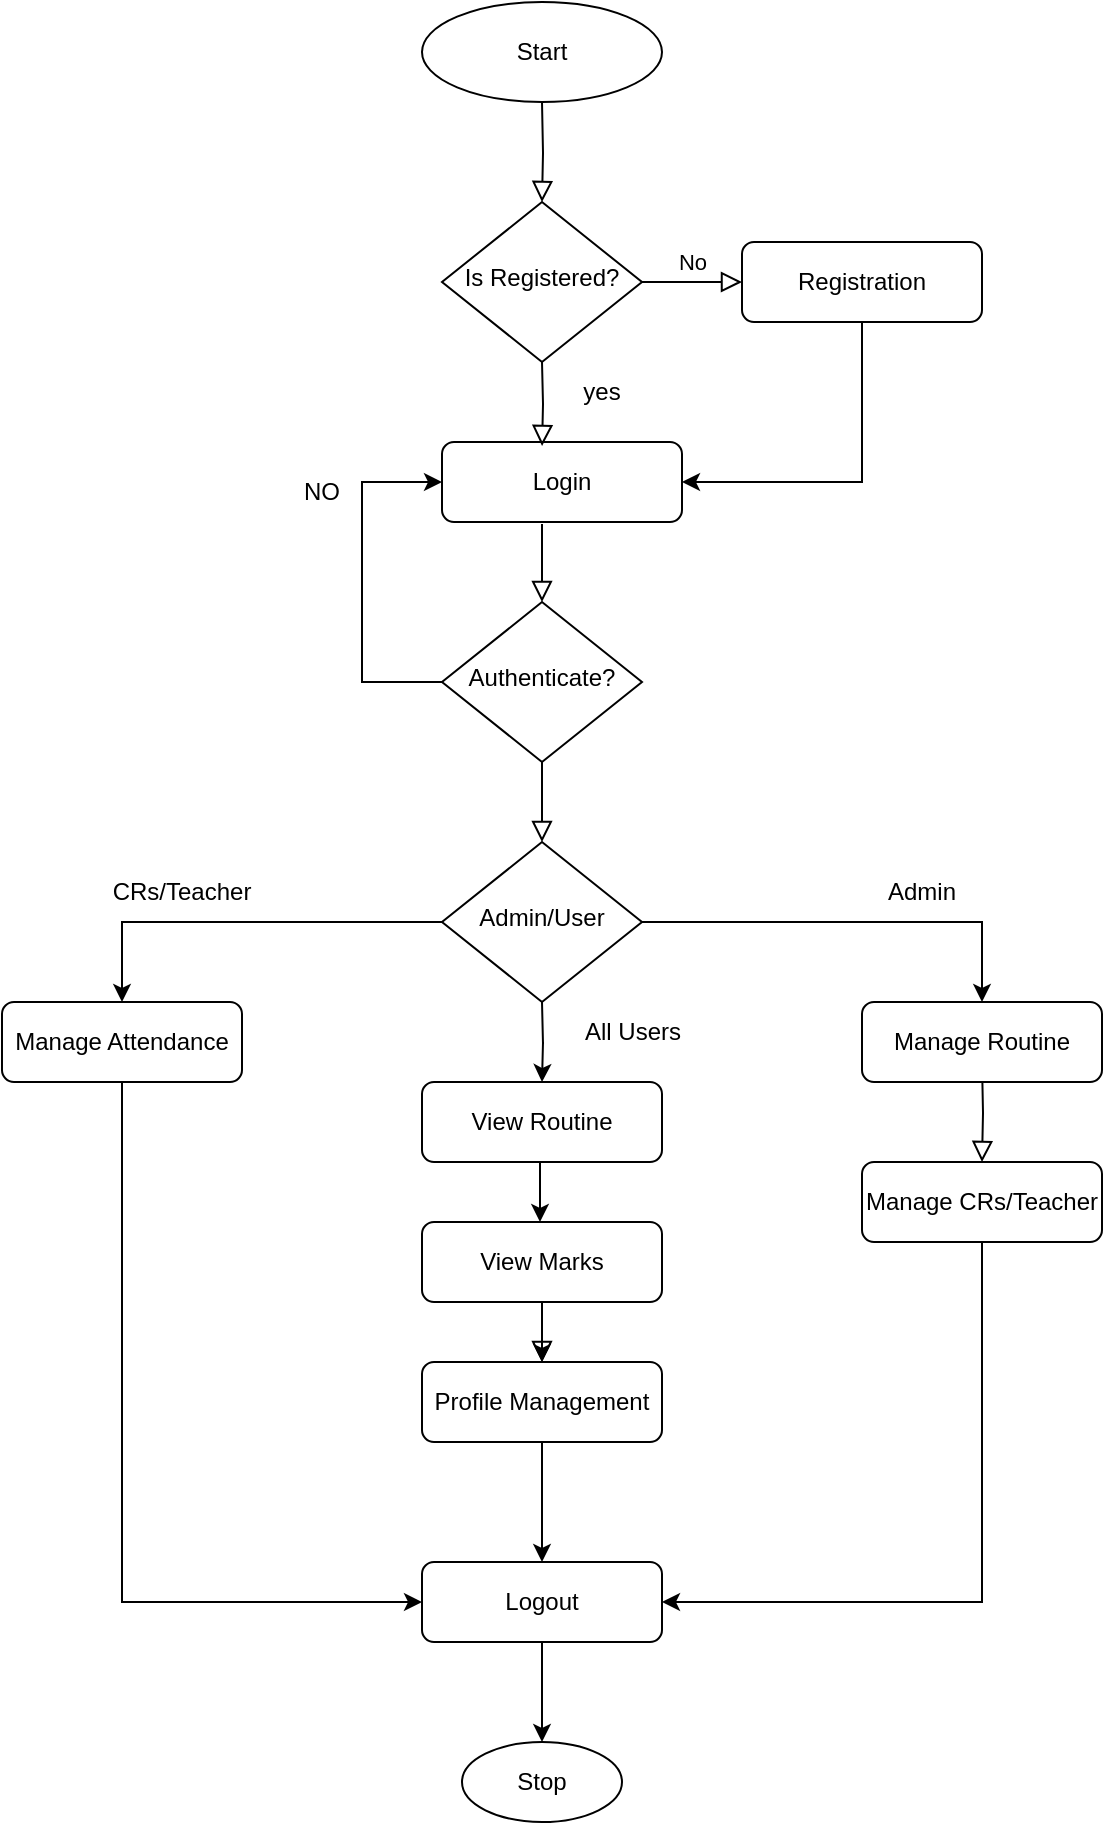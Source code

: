 <mxfile version="24.7.1" type="device">
  <diagram id="C5RBs43oDa-KdzZeNtuy" name="Page-1">
    <mxGraphModel dx="765" dy="377" grid="1" gridSize="10" guides="1" tooltips="1" connect="1" arrows="1" fold="1" page="1" pageScale="1" pageWidth="827" pageHeight="1169" math="0" shadow="0">
      <root>
        <mxCell id="WIyWlLk6GJQsqaUBKTNV-0" />
        <mxCell id="WIyWlLk6GJQsqaUBKTNV-1" parent="WIyWlLk6GJQsqaUBKTNV-0" />
        <mxCell id="mVO_HHIlJPxlFNwOMhH1-0" value="" style="rounded=0;html=1;jettySize=auto;orthogonalLoop=1;fontSize=11;endArrow=block;endFill=0;endSize=8;strokeWidth=1;shadow=0;labelBackgroundColor=none;edgeStyle=orthogonalEdgeStyle;strokeColor=#000000;" parent="WIyWlLk6GJQsqaUBKTNV-1" target="mVO_HHIlJPxlFNwOMhH1-4" edge="1">
          <mxGeometry relative="1" as="geometry">
            <mxPoint x="420" y="280" as="sourcePoint" />
          </mxGeometry>
        </mxCell>
        <mxCell id="mVO_HHIlJPxlFNwOMhH1-3" value="No" style="edgeStyle=orthogonalEdgeStyle;rounded=0;html=1;jettySize=auto;orthogonalLoop=1;fontSize=11;endArrow=block;endFill=0;endSize=8;strokeWidth=1;shadow=0;labelBackgroundColor=none;strokeColor=#000000;" parent="WIyWlLk6GJQsqaUBKTNV-1" source="mVO_HHIlJPxlFNwOMhH1-4" target="mVO_HHIlJPxlFNwOMhH1-5" edge="1">
          <mxGeometry y="10" relative="1" as="geometry">
            <mxPoint as="offset" />
          </mxGeometry>
        </mxCell>
        <mxCell id="mVO_HHIlJPxlFNwOMhH1-4" value="Is Registered?" style="rhombus;whiteSpace=wrap;html=1;shadow=0;fontFamily=Helvetica;fontSize=12;align=center;strokeWidth=1;spacing=6;spacingTop=-4;strokeColor=#000000;" parent="WIyWlLk6GJQsqaUBKTNV-1" vertex="1">
          <mxGeometry x="370" y="330" width="100" height="80" as="geometry" />
        </mxCell>
        <mxCell id="mVO_HHIlJPxlFNwOMhH1-24" style="edgeStyle=orthogonalEdgeStyle;rounded=0;orthogonalLoop=1;jettySize=auto;html=1;exitX=0.5;exitY=1;exitDx=0;exitDy=0;entryX=1;entryY=0.5;entryDx=0;entryDy=0;strokeColor=#000000;" parent="WIyWlLk6GJQsqaUBKTNV-1" source="mVO_HHIlJPxlFNwOMhH1-5" target="mVO_HHIlJPxlFNwOMhH1-18" edge="1">
          <mxGeometry relative="1" as="geometry" />
        </mxCell>
        <mxCell id="mVO_HHIlJPxlFNwOMhH1-5" value="Registration" style="rounded=1;whiteSpace=wrap;html=1;fontSize=12;glass=0;strokeWidth=1;shadow=0;strokeColor=#000000;" parent="WIyWlLk6GJQsqaUBKTNV-1" vertex="1">
          <mxGeometry x="520" y="350" width="120" height="40" as="geometry" />
        </mxCell>
        <mxCell id="mVO_HHIlJPxlFNwOMhH1-6" value="" style="rounded=0;html=1;jettySize=auto;orthogonalLoop=1;fontSize=11;endArrow=block;endFill=0;endSize=8;strokeWidth=1;shadow=0;labelBackgroundColor=none;edgeStyle=orthogonalEdgeStyle;strokeColor=#000000;" parent="WIyWlLk6GJQsqaUBKTNV-1" source="mVO_HHIlJPxlFNwOMhH1-8" edge="1">
          <mxGeometry x="0.333" y="20" relative="1" as="geometry">
            <mxPoint as="offset" />
            <mxPoint x="420" y="650" as="targetPoint" />
          </mxGeometry>
        </mxCell>
        <mxCell id="mVO_HHIlJPxlFNwOMhH1-7" value="" style="edgeStyle=orthogonalEdgeStyle;rounded=0;html=1;jettySize=auto;orthogonalLoop=1;fontSize=11;endArrow=block;endFill=0;endSize=8;strokeWidth=1;shadow=0;labelBackgroundColor=none;strokeColor=#000000;" parent="WIyWlLk6GJQsqaUBKTNV-1" edge="1">
          <mxGeometry y="10" relative="1" as="geometry">
            <mxPoint as="offset" />
            <mxPoint x="420" y="860" as="sourcePoint" />
            <mxPoint x="420" y="910" as="targetPoint" />
          </mxGeometry>
        </mxCell>
        <mxCell id="mVO_HHIlJPxlFNwOMhH1-26" value="" style="edgeStyle=orthogonalEdgeStyle;rounded=0;orthogonalLoop=1;jettySize=auto;html=1;exitX=0;exitY=0.5;exitDx=0;exitDy=0;entryX=0;entryY=0.5;entryDx=0;entryDy=0;strokeColor=#000000;" parent="WIyWlLk6GJQsqaUBKTNV-1" source="mVO_HHIlJPxlFNwOMhH1-8" target="mVO_HHIlJPxlFNwOMhH1-18" edge="1">
          <mxGeometry relative="1" as="geometry">
            <Array as="points">
              <mxPoint x="330" y="570" />
              <mxPoint x="330" y="470" />
            </Array>
          </mxGeometry>
        </mxCell>
        <mxCell id="mVO_HHIlJPxlFNwOMhH1-8" value="Authenticate?" style="rhombus;whiteSpace=wrap;html=1;shadow=0;fontFamily=Helvetica;fontSize=12;align=center;strokeWidth=1;spacing=6;spacingTop=-4;strokeColor=#000000;" parent="WIyWlLk6GJQsqaUBKTNV-1" vertex="1">
          <mxGeometry x="370" y="530" width="100" height="80" as="geometry" />
        </mxCell>
        <mxCell id="0SzW6WiHXWzyU22Vvs7M-0" value="" style="edgeStyle=orthogonalEdgeStyle;rounded=0;orthogonalLoop=1;jettySize=auto;html=1;" edge="1" parent="WIyWlLk6GJQsqaUBKTNV-1">
          <mxGeometry relative="1" as="geometry">
            <mxPoint x="420" y="730" as="sourcePoint" />
            <mxPoint x="420" y="770" as="targetPoint" />
          </mxGeometry>
        </mxCell>
        <mxCell id="mVO_HHIlJPxlFNwOMhH1-9" value="Manage Attendance" style="rounded=1;whiteSpace=wrap;html=1;fontSize=12;glass=0;strokeWidth=1;shadow=0;strokeColor=#000000;" parent="WIyWlLk6GJQsqaUBKTNV-1" vertex="1">
          <mxGeometry x="150" y="730" width="120" height="40" as="geometry" />
        </mxCell>
        <mxCell id="mVO_HHIlJPxlFNwOMhH1-41" style="edgeStyle=orthogonalEdgeStyle;shape=connector;rounded=0;orthogonalLoop=1;jettySize=auto;html=1;exitX=0.5;exitY=1;exitDx=0;exitDy=0;entryX=0.5;entryY=0;entryDx=0;entryDy=0;labelBackgroundColor=default;strokeColor=#000000;fontFamily=Helvetica;fontSize=11;fontColor=default;endArrow=classic;" parent="WIyWlLk6GJQsqaUBKTNV-1" edge="1">
          <mxGeometry relative="1" as="geometry">
            <mxPoint x="419" y="810" as="sourcePoint" />
            <mxPoint x="419" y="840" as="targetPoint" />
          </mxGeometry>
        </mxCell>
        <mxCell id="mVO_HHIlJPxlFNwOMhH1-11" value="Start" style="ellipse;whiteSpace=wrap;html=1;strokeColor=#000000;" parent="WIyWlLk6GJQsqaUBKTNV-1" vertex="1">
          <mxGeometry x="360" y="230" width="120" height="50" as="geometry" />
        </mxCell>
        <mxCell id="mVO_HHIlJPxlFNwOMhH1-18" value="Login" style="rounded=1;whiteSpace=wrap;html=1;strokeColor=#000000;" parent="WIyWlLk6GJQsqaUBKTNV-1" vertex="1">
          <mxGeometry x="370" y="450" width="120" height="40" as="geometry" />
        </mxCell>
        <mxCell id="mVO_HHIlJPxlFNwOMhH1-19" value="" style="rounded=0;html=1;jettySize=auto;orthogonalLoop=1;fontSize=11;endArrow=block;endFill=0;endSize=8;strokeWidth=1;shadow=0;labelBackgroundColor=none;edgeStyle=orthogonalEdgeStyle;strokeColor=#000000;entryX=0.417;entryY=0.05;entryDx=0;entryDy=0;entryPerimeter=0;" parent="WIyWlLk6GJQsqaUBKTNV-1" target="mVO_HHIlJPxlFNwOMhH1-18" edge="1">
          <mxGeometry relative="1" as="geometry">
            <mxPoint x="420" y="410" as="sourcePoint" />
            <mxPoint x="419.5" y="440" as="targetPoint" />
            <Array as="points" />
          </mxGeometry>
        </mxCell>
        <mxCell id="mVO_HHIlJPxlFNwOMhH1-20" value="" style="rounded=0;html=1;jettySize=auto;orthogonalLoop=1;fontSize=11;endArrow=block;endFill=0;endSize=8;strokeWidth=1;shadow=0;labelBackgroundColor=none;edgeStyle=orthogonalEdgeStyle;strokeColor=#000000;entryX=0.5;entryY=0;entryDx=0;entryDy=0;" parent="WIyWlLk6GJQsqaUBKTNV-1" target="mVO_HHIlJPxlFNwOMhH1-8" edge="1">
          <mxGeometry relative="1" as="geometry">
            <mxPoint x="420" y="491" as="sourcePoint" />
            <mxPoint x="419.5" y="521" as="targetPoint" />
          </mxGeometry>
        </mxCell>
        <mxCell id="mVO_HHIlJPxlFNwOMhH1-31" style="edgeStyle=orthogonalEdgeStyle;rounded=0;orthogonalLoop=1;jettySize=auto;html=1;exitX=0;exitY=0.5;exitDx=0;exitDy=0;entryX=0.5;entryY=0;entryDx=0;entryDy=0;strokeColor=#000000;" parent="WIyWlLk6GJQsqaUBKTNV-1" source="mVO_HHIlJPxlFNwOMhH1-29" target="mVO_HHIlJPxlFNwOMhH1-9" edge="1">
          <mxGeometry relative="1" as="geometry">
            <mxPoint x="260" y="690" as="sourcePoint" />
          </mxGeometry>
        </mxCell>
        <mxCell id="mVO_HHIlJPxlFNwOMhH1-38" style="edgeStyle=orthogonalEdgeStyle;shape=connector;rounded=0;orthogonalLoop=1;jettySize=auto;html=1;exitX=1;exitY=0.5;exitDx=0;exitDy=0;entryX=0.5;entryY=0;entryDx=0;entryDy=0;labelBackgroundColor=default;strokeColor=#000000;fontFamily=Helvetica;fontSize=11;fontColor=default;endArrow=classic;" parent="WIyWlLk6GJQsqaUBKTNV-1" source="mVO_HHIlJPxlFNwOMhH1-29" target="mVO_HHIlJPxlFNwOMhH1-35" edge="1">
          <mxGeometry relative="1" as="geometry" />
        </mxCell>
        <mxCell id="mVO_HHIlJPxlFNwOMhH1-29" value="Admin/User" style="rhombus;whiteSpace=wrap;html=1;shadow=0;fontFamily=Helvetica;fontSize=12;align=center;strokeWidth=1;spacing=6;spacingTop=-4;strokeColor=#000000;" parent="WIyWlLk6GJQsqaUBKTNV-1" vertex="1">
          <mxGeometry x="370" y="650" width="100" height="80" as="geometry" />
        </mxCell>
        <mxCell id="mVO_HHIlJPxlFNwOMhH1-34" value="" style="edgeStyle=orthogonalEdgeStyle;rounded=0;html=1;jettySize=auto;orthogonalLoop=1;fontSize=11;endArrow=block;endFill=0;endSize=8;strokeWidth=1;shadow=0;labelBackgroundColor=none;strokeColor=#000000;" parent="WIyWlLk6GJQsqaUBKTNV-1" target="mVO_HHIlJPxlFNwOMhH1-36" edge="1">
          <mxGeometry y="10" relative="1" as="geometry">
            <mxPoint as="offset" />
            <mxPoint x="640" y="760" as="sourcePoint" />
          </mxGeometry>
        </mxCell>
        <mxCell id="mVO_HHIlJPxlFNwOMhH1-35" value="Manage Routine" style="rounded=1;whiteSpace=wrap;html=1;fontSize=12;glass=0;strokeWidth=1;shadow=0;strokeColor=#000000;" parent="WIyWlLk6GJQsqaUBKTNV-1" vertex="1">
          <mxGeometry x="580" y="730" width="120" height="40" as="geometry" />
        </mxCell>
        <mxCell id="mVO_HHIlJPxlFNwOMhH1-36" value="Manage CRs/Teacher" style="rounded=1;whiteSpace=wrap;html=1;fontSize=12;glass=0;strokeWidth=1;shadow=0;strokeColor=#000000;" parent="WIyWlLk6GJQsqaUBKTNV-1" vertex="1">
          <mxGeometry x="580" y="810" width="120" height="40" as="geometry" />
        </mxCell>
        <mxCell id="mVO_HHIlJPxlFNwOMhH1-45" style="edgeStyle=orthogonalEdgeStyle;shape=connector;rounded=0;orthogonalLoop=1;jettySize=auto;html=1;exitX=0.5;exitY=1;exitDx=0;exitDy=0;entryX=0;entryY=0.5;entryDx=0;entryDy=0;labelBackgroundColor=default;strokeColor=#000000;fontFamily=Helvetica;fontSize=11;fontColor=default;endArrow=classic;" parent="WIyWlLk6GJQsqaUBKTNV-1" source="mVO_HHIlJPxlFNwOMhH1-9" target="mVO_HHIlJPxlFNwOMhH1-44" edge="1">
          <mxGeometry relative="1" as="geometry">
            <mxPoint x="210" y="970" as="sourcePoint" />
          </mxGeometry>
        </mxCell>
        <mxCell id="mVO_HHIlJPxlFNwOMhH1-46" style="edgeStyle=orthogonalEdgeStyle;shape=connector;rounded=0;orthogonalLoop=1;jettySize=auto;html=1;exitX=0.5;exitY=1;exitDx=0;exitDy=0;entryX=1;entryY=0.5;entryDx=0;entryDy=0;labelBackgroundColor=default;strokeColor=#000000;fontFamily=Helvetica;fontSize=11;fontColor=default;endArrow=classic;" parent="WIyWlLk6GJQsqaUBKTNV-1" source="mVO_HHIlJPxlFNwOMhH1-36" target="mVO_HHIlJPxlFNwOMhH1-44" edge="1">
          <mxGeometry relative="1" as="geometry">
            <mxPoint x="640" y="970" as="sourcePoint" />
          </mxGeometry>
        </mxCell>
        <mxCell id="mVO_HHIlJPxlFNwOMhH1-48" value="" style="edgeStyle=orthogonalEdgeStyle;shape=connector;rounded=0;orthogonalLoop=1;jettySize=auto;html=1;labelBackgroundColor=default;strokeColor=#000000;fontFamily=Helvetica;fontSize=11;fontColor=default;endArrow=classic;" parent="WIyWlLk6GJQsqaUBKTNV-1" source="mVO_HHIlJPxlFNwOMhH1-44" target="mVO_HHIlJPxlFNwOMhH1-47" edge="1">
          <mxGeometry relative="1" as="geometry" />
        </mxCell>
        <mxCell id="mVO_HHIlJPxlFNwOMhH1-44" value="Logout" style="rounded=1;whiteSpace=wrap;html=1;fontSize=12;glass=0;strokeWidth=1;shadow=0;strokeColor=#000000;" parent="WIyWlLk6GJQsqaUBKTNV-1" vertex="1">
          <mxGeometry x="360" y="1010" width="120" height="40" as="geometry" />
        </mxCell>
        <mxCell id="mVO_HHIlJPxlFNwOMhH1-47" value="Stop" style="ellipse;whiteSpace=wrap;html=1;strokeColor=#000000;rounded=1;glass=0;strokeWidth=1;shadow=0;" parent="WIyWlLk6GJQsqaUBKTNV-1" vertex="1">
          <mxGeometry x="380" y="1100" width="80" height="40" as="geometry" />
        </mxCell>
        <mxCell id="bwqqxTzg_m6_r8ULArF5-0" value="Admin" style="text;html=1;strokeColor=none;fillColor=none;align=center;verticalAlign=middle;whiteSpace=wrap;rounded=0;" parent="WIyWlLk6GJQsqaUBKTNV-1" vertex="1">
          <mxGeometry x="580" y="660" width="60" height="30" as="geometry" />
        </mxCell>
        <mxCell id="bwqqxTzg_m6_r8ULArF5-1" value="CRs/Teacher" style="text;html=1;strokeColor=none;fillColor=none;align=center;verticalAlign=middle;whiteSpace=wrap;rounded=0;" parent="WIyWlLk6GJQsqaUBKTNV-1" vertex="1">
          <mxGeometry x="210" y="660" width="60" height="30" as="geometry" />
        </mxCell>
        <mxCell id="bwqqxTzg_m6_r8ULArF5-2" value="yes" style="text;html=1;strokeColor=none;fillColor=none;align=center;verticalAlign=middle;whiteSpace=wrap;rounded=0;" parent="WIyWlLk6GJQsqaUBKTNV-1" vertex="1">
          <mxGeometry x="420" y="410" width="60" height="30" as="geometry" />
        </mxCell>
        <mxCell id="bwqqxTzg_m6_r8ULArF5-3" value="NO" style="text;html=1;strokeColor=none;fillColor=none;align=center;verticalAlign=middle;whiteSpace=wrap;rounded=0;" parent="WIyWlLk6GJQsqaUBKTNV-1" vertex="1">
          <mxGeometry x="280" y="460" width="60" height="30" as="geometry" />
        </mxCell>
        <mxCell id="0SzW6WiHXWzyU22Vvs7M-1" value="View Routine" style="rounded=1;whiteSpace=wrap;html=1;fontSize=12;glass=0;strokeWidth=1;shadow=0;strokeColor=#000000;" vertex="1" parent="WIyWlLk6GJQsqaUBKTNV-1">
          <mxGeometry x="360" y="770" width="120" height="40" as="geometry" />
        </mxCell>
        <mxCell id="0SzW6WiHXWzyU22Vvs7M-4" value="" style="edgeStyle=orthogonalEdgeStyle;rounded=0;orthogonalLoop=1;jettySize=auto;html=1;" edge="1" parent="WIyWlLk6GJQsqaUBKTNV-1" source="0SzW6WiHXWzyU22Vvs7M-2" target="0SzW6WiHXWzyU22Vvs7M-3">
          <mxGeometry relative="1" as="geometry" />
        </mxCell>
        <mxCell id="0SzW6WiHXWzyU22Vvs7M-2" value="View Marks" style="rounded=1;whiteSpace=wrap;html=1;fontSize=12;glass=0;strokeWidth=1;shadow=0;strokeColor=#000000;" vertex="1" parent="WIyWlLk6GJQsqaUBKTNV-1">
          <mxGeometry x="360" y="840" width="120" height="40" as="geometry" />
        </mxCell>
        <mxCell id="0SzW6WiHXWzyU22Vvs7M-3" value="Profile Management" style="rounded=1;whiteSpace=wrap;html=1;fontSize=12;glass=0;strokeWidth=1;shadow=0;strokeColor=#000000;" vertex="1" parent="WIyWlLk6GJQsqaUBKTNV-1">
          <mxGeometry x="360" y="910" width="120" height="40" as="geometry" />
        </mxCell>
        <mxCell id="0SzW6WiHXWzyU22Vvs7M-5" value="" style="edgeStyle=orthogonalEdgeStyle;rounded=0;orthogonalLoop=1;jettySize=auto;html=1;" edge="1" parent="WIyWlLk6GJQsqaUBKTNV-1" source="0SzW6WiHXWzyU22Vvs7M-3">
          <mxGeometry relative="1" as="geometry">
            <mxPoint x="420" y="980" as="sourcePoint" />
            <mxPoint x="420" y="1010" as="targetPoint" />
          </mxGeometry>
        </mxCell>
        <mxCell id="0SzW6WiHXWzyU22Vvs7M-6" value="All Users" style="text;html=1;align=center;verticalAlign=middle;resizable=0;points=[];autosize=1;strokeColor=none;fillColor=none;" vertex="1" parent="WIyWlLk6GJQsqaUBKTNV-1">
          <mxGeometry x="430" y="730" width="70" height="30" as="geometry" />
        </mxCell>
      </root>
    </mxGraphModel>
  </diagram>
</mxfile>
